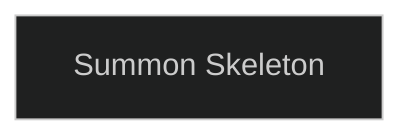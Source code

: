 ---
config:
  theme: dark
---
flowchart TD

    summon_skeleton[Summon Skeleton]
    click summon_skeleton callback "
        Summon Skeleton<br>
        <br>
        Cost: 5 motes, 1 Willpower<br>
        Duration: Instant<br>
        Type: Simple<br>
        Minimum Presence: 3<br>
        Minimum Essence: 3<br>
        Prerequisite: None<br>
        <br>
        The Abyssal Exalted channels her Essence into the
        ground beneath her feet. If a largely whole skeleton is in the
        vicinity, it claws its way from the ground and follows the
        orders of the Abyssal to the best of its limited Intelligence.
        See Exalted, page 298, for statistics of the walking dead.
        "